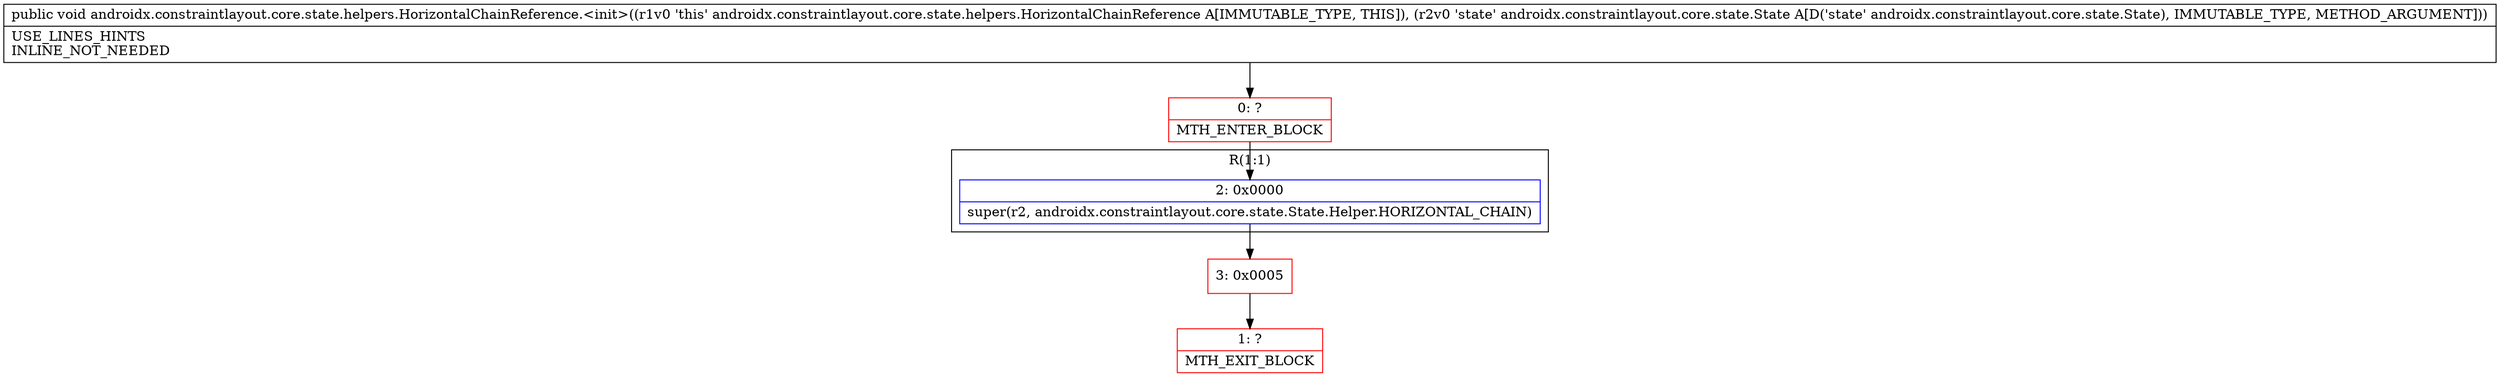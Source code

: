 digraph "CFG forandroidx.constraintlayout.core.state.helpers.HorizontalChainReference.\<init\>(Landroidx\/constraintlayout\/core\/state\/State;)V" {
subgraph cluster_Region_1391587576 {
label = "R(1:1)";
node [shape=record,color=blue];
Node_2 [shape=record,label="{2\:\ 0x0000|super(r2, androidx.constraintlayout.core.state.State.Helper.HORIZONTAL_CHAIN)\l}"];
}
Node_0 [shape=record,color=red,label="{0\:\ ?|MTH_ENTER_BLOCK\l}"];
Node_3 [shape=record,color=red,label="{3\:\ 0x0005}"];
Node_1 [shape=record,color=red,label="{1\:\ ?|MTH_EXIT_BLOCK\l}"];
MethodNode[shape=record,label="{public void androidx.constraintlayout.core.state.helpers.HorizontalChainReference.\<init\>((r1v0 'this' androidx.constraintlayout.core.state.helpers.HorizontalChainReference A[IMMUTABLE_TYPE, THIS]), (r2v0 'state' androidx.constraintlayout.core.state.State A[D('state' androidx.constraintlayout.core.state.State), IMMUTABLE_TYPE, METHOD_ARGUMENT]))  | USE_LINES_HINTS\lINLINE_NOT_NEEDED\l}"];
MethodNode -> Node_0;Node_2 -> Node_3;
Node_0 -> Node_2;
Node_3 -> Node_1;
}

